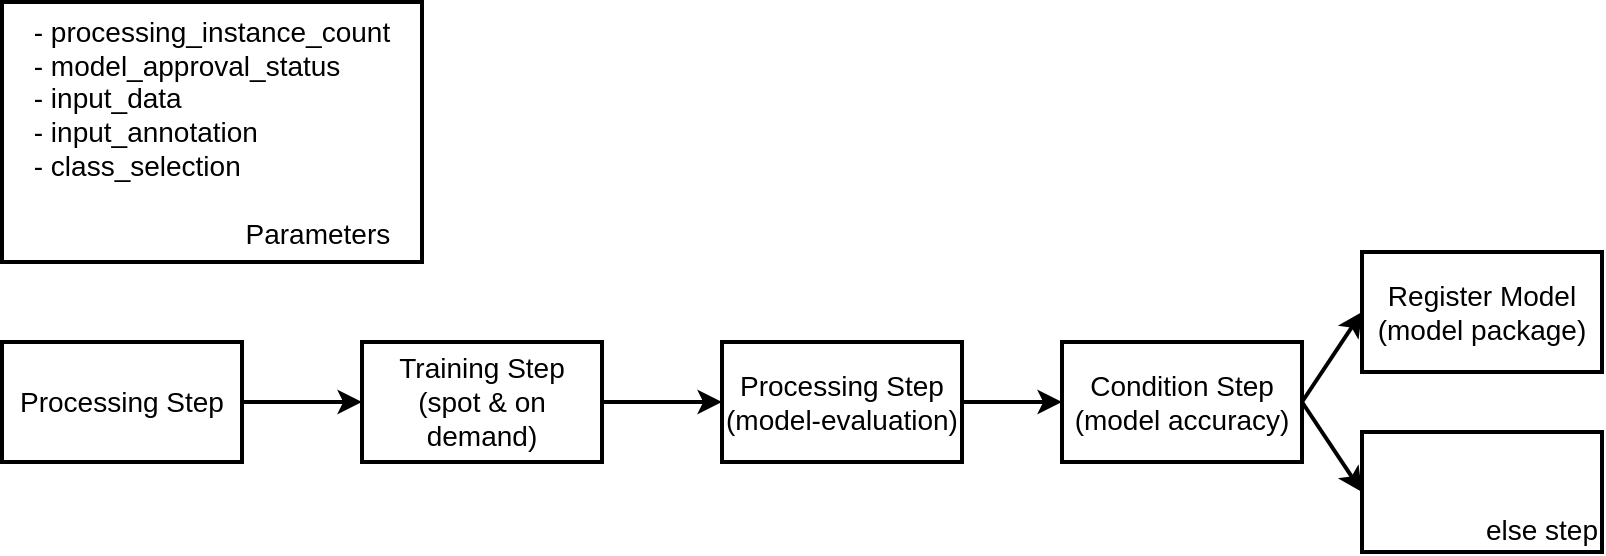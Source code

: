 <mxfile version="20.3.0" type="device" pages="6"><diagram id="UJLxrMtu7ykFCUNcqSmo" name="Page-1"><mxGraphModel dx="1047" dy="617" grid="1" gridSize="10" guides="1" tooltips="1" connect="1" arrows="1" fold="1" page="1" pageScale="1" pageWidth="850" pageHeight="1100" math="0" shadow="0"><root><mxCell id="0"/><mxCell id="1" parent="0"/><mxCell id="k5Lshw7PF0lTBu4SuTnJ-9" style="edgeStyle=orthogonalEdgeStyle;rounded=0;orthogonalLoop=1;jettySize=auto;html=1;fontSize=14;strokeWidth=2;" edge="1" parent="1" source="k5Lshw7PF0lTBu4SuTnJ-1" target="k5Lshw7PF0lTBu4SuTnJ-2"><mxGeometry relative="1" as="geometry"/></mxCell><mxCell id="k5Lshw7PF0lTBu4SuTnJ-1" value="Processing Step" style="rounded=0;whiteSpace=wrap;html=1;fontSize=14;strokeWidth=2;" vertex="1" parent="1"><mxGeometry x="20" y="290" width="120" height="60" as="geometry"/></mxCell><mxCell id="k5Lshw7PF0lTBu4SuTnJ-10" style="edgeStyle=orthogonalEdgeStyle;rounded=0;orthogonalLoop=1;jettySize=auto;html=1;entryX=0;entryY=0.5;entryDx=0;entryDy=0;fontSize=14;strokeWidth=2;" edge="1" parent="1" source="k5Lshw7PF0lTBu4SuTnJ-2" target="k5Lshw7PF0lTBu4SuTnJ-4"><mxGeometry relative="1" as="geometry"/></mxCell><mxCell id="k5Lshw7PF0lTBu4SuTnJ-2" value="Training Step&lt;br&gt;(spot &amp;amp; on demand)" style="rounded=0;whiteSpace=wrap;html=1;fontSize=14;strokeWidth=2;" vertex="1" parent="1"><mxGeometry x="200" y="290" width="120" height="60" as="geometry"/></mxCell><mxCell id="k5Lshw7PF0lTBu4SuTnJ-11" style="edgeStyle=orthogonalEdgeStyle;rounded=0;orthogonalLoop=1;jettySize=auto;html=1;entryX=0;entryY=0.5;entryDx=0;entryDy=0;fontSize=14;strokeWidth=2;" edge="1" parent="1" source="k5Lshw7PF0lTBu4SuTnJ-4" target="k5Lshw7PF0lTBu4SuTnJ-6"><mxGeometry relative="1" as="geometry"/></mxCell><mxCell id="k5Lshw7PF0lTBu4SuTnJ-4" value="Processing Step&lt;br&gt;(model-evaluation)" style="rounded=0;whiteSpace=wrap;html=1;fontSize=14;strokeWidth=2;" vertex="1" parent="1"><mxGeometry x="380" y="290" width="120" height="60" as="geometry"/></mxCell><mxCell id="k5Lshw7PF0lTBu4SuTnJ-12" style="rounded=0;orthogonalLoop=1;jettySize=auto;html=1;fontSize=14;exitX=1;exitY=0.5;exitDx=0;exitDy=0;strokeWidth=2;entryX=0;entryY=0.5;entryDx=0;entryDy=0;" edge="1" parent="1" source="k5Lshw7PF0lTBu4SuTnJ-6" target="k5Lshw7PF0lTBu4SuTnJ-7"><mxGeometry relative="1" as="geometry"/></mxCell><mxCell id="k5Lshw7PF0lTBu4SuTnJ-13" style="edgeStyle=none;rounded=0;orthogonalLoop=1;jettySize=auto;html=1;entryX=0;entryY=0.5;entryDx=0;entryDy=0;fontSize=14;exitX=1;exitY=0.5;exitDx=0;exitDy=0;strokeWidth=2;" edge="1" parent="1" source="k5Lshw7PF0lTBu4SuTnJ-6" target="k5Lshw7PF0lTBu4SuTnJ-8"><mxGeometry relative="1" as="geometry"/></mxCell><mxCell id="k5Lshw7PF0lTBu4SuTnJ-6" value="Condition Step&lt;br&gt;(model accuracy)" style="rounded=0;whiteSpace=wrap;html=1;fontSize=14;strokeWidth=2;" vertex="1" parent="1"><mxGeometry x="550" y="290" width="120" height="60" as="geometry"/></mxCell><mxCell id="k5Lshw7PF0lTBu4SuTnJ-7" value="Register Model&lt;br&gt;(model package)" style="rounded=0;whiteSpace=wrap;html=1;fontSize=14;strokeWidth=2;" vertex="1" parent="1"><mxGeometry x="700" y="245" width="120" height="60" as="geometry"/></mxCell><mxCell id="k5Lshw7PF0lTBu4SuTnJ-8" value="else step" style="rounded=0;whiteSpace=wrap;html=1;fontSize=14;align=right;verticalAlign=bottom;strokeWidth=2;" vertex="1" parent="1"><mxGeometry x="700" y="335" width="120" height="60" as="geometry"/></mxCell><mxCell id="k5Lshw7PF0lTBu4SuTnJ-14" value="&lt;div style=&quot;text-align: left;&quot;&gt;- processing_instance_count&lt;/div&gt;&lt;div style=&quot;text-align: left;&quot;&gt;- model_approval_status&lt;/div&gt;&lt;div style=&quot;text-align: left;&quot;&gt;-&amp;nbsp;input_data&lt;/div&gt;&lt;div style=&quot;text-align: left;&quot;&gt;-&amp;nbsp;input_annotation&lt;/div&gt;&lt;div style=&quot;text-align: left;&quot;&gt;-&amp;nbsp;class_selection&lt;/div&gt;&lt;br&gt;&lt;div style=&quot;text-align: right;&quot;&gt;&lt;span style=&quot;background-color: initial;&quot;&gt;Parameters&lt;/span&gt;&lt;/div&gt;" style="rounded=0;whiteSpace=wrap;html=1;fontSize=14;strokeWidth=2;" vertex="1" parent="1"><mxGeometry x="20" y="120" width="210" height="130" as="geometry"/></mxCell></root></mxGraphModel></diagram><diagram id="9c7keMbHuEa0IVLhk24d" name="Page-2"><mxGraphModel dx="1047" dy="617" grid="1" gridSize="10" guides="1" tooltips="1" connect="1" arrows="1" fold="1" page="1" pageScale="1" pageWidth="850" pageHeight="1100" math="0" shadow="0"><root><mxCell id="0"/><mxCell id="1" parent="0"/><mxCell id="CCt3kQmQrQZzpl0b3kIm-1" style="edgeStyle=orthogonalEdgeStyle;rounded=0;orthogonalLoop=1;jettySize=auto;html=1;fontSize=14;strokeWidth=2;" edge="1" parent="1" source="CCt3kQmQrQZzpl0b3kIm-2" target="CCt3kQmQrQZzpl0b3kIm-4"><mxGeometry relative="1" as="geometry"/></mxCell><mxCell id="CCt3kQmQrQZzpl0b3kIm-2" value="Processing Step" style="rounded=0;whiteSpace=wrap;html=1;fontSize=14;strokeWidth=2;labelBackgroundColor=none;fillColor=#FF8000;" vertex="1" parent="1"><mxGeometry x="20" y="290" width="120" height="60" as="geometry"/></mxCell><mxCell id="CCt3kQmQrQZzpl0b3kIm-3" style="edgeStyle=orthogonalEdgeStyle;rounded=0;orthogonalLoop=1;jettySize=auto;html=1;entryX=0;entryY=0.5;entryDx=0;entryDy=0;fontSize=14;strokeWidth=2;" edge="1" parent="1" source="CCt3kQmQrQZzpl0b3kIm-4" target="CCt3kQmQrQZzpl0b3kIm-6"><mxGeometry relative="1" as="geometry"/></mxCell><mxCell id="CCt3kQmQrQZzpl0b3kIm-4" value="Training Step&lt;br&gt;(spot &amp;amp; on demand)" style="rounded=0;whiteSpace=wrap;html=1;fontSize=14;strokeWidth=2;" vertex="1" parent="1"><mxGeometry x="200" y="290" width="120" height="60" as="geometry"/></mxCell><mxCell id="CCt3kQmQrQZzpl0b3kIm-5" style="edgeStyle=orthogonalEdgeStyle;rounded=0;orthogonalLoop=1;jettySize=auto;html=1;entryX=0;entryY=0.5;entryDx=0;entryDy=0;fontSize=14;strokeWidth=2;" edge="1" parent="1" source="CCt3kQmQrQZzpl0b3kIm-6" target="CCt3kQmQrQZzpl0b3kIm-9"><mxGeometry relative="1" as="geometry"/></mxCell><mxCell id="CCt3kQmQrQZzpl0b3kIm-6" value="Processing Step&lt;br&gt;(model-evaluation)" style="rounded=0;whiteSpace=wrap;html=1;fontSize=14;strokeWidth=2;" vertex="1" parent="1"><mxGeometry x="380" y="290" width="120" height="60" as="geometry"/></mxCell><mxCell id="CCt3kQmQrQZzpl0b3kIm-7" style="rounded=0;orthogonalLoop=1;jettySize=auto;html=1;fontSize=14;exitX=1;exitY=0.5;exitDx=0;exitDy=0;strokeWidth=2;entryX=0;entryY=0.5;entryDx=0;entryDy=0;" edge="1" parent="1" source="CCt3kQmQrQZzpl0b3kIm-9" target="CCt3kQmQrQZzpl0b3kIm-10"><mxGeometry relative="1" as="geometry"/></mxCell><mxCell id="CCt3kQmQrQZzpl0b3kIm-8" style="edgeStyle=none;rounded=0;orthogonalLoop=1;jettySize=auto;html=1;entryX=0;entryY=0.5;entryDx=0;entryDy=0;fontSize=14;exitX=1;exitY=0.5;exitDx=0;exitDy=0;strokeWidth=2;" edge="1" parent="1" source="CCt3kQmQrQZzpl0b3kIm-9" target="CCt3kQmQrQZzpl0b3kIm-11"><mxGeometry relative="1" as="geometry"/></mxCell><mxCell id="CCt3kQmQrQZzpl0b3kIm-9" value="Condition Step&lt;br&gt;(model accuracy)" style="rounded=0;whiteSpace=wrap;html=1;fontSize=14;strokeWidth=2;" vertex="1" parent="1"><mxGeometry x="550" y="290" width="120" height="60" as="geometry"/></mxCell><mxCell id="CCt3kQmQrQZzpl0b3kIm-10" value="Register Model&lt;br&gt;(model package)" style="rounded=0;whiteSpace=wrap;html=1;fontSize=14;strokeWidth=2;" vertex="1" parent="1"><mxGeometry x="700" y="245" width="120" height="60" as="geometry"/></mxCell><mxCell id="CCt3kQmQrQZzpl0b3kIm-11" value="else step" style="rounded=0;whiteSpace=wrap;html=1;fontSize=14;align=right;verticalAlign=bottom;strokeWidth=2;" vertex="1" parent="1"><mxGeometry x="700" y="335" width="120" height="60" as="geometry"/></mxCell><mxCell id="CCt3kQmQrQZzpl0b3kIm-12" value="&lt;div style=&quot;text-align: left;&quot;&gt;- processing_instance_count&lt;/div&gt;&lt;div style=&quot;text-align: left;&quot;&gt;- model_approval_status&lt;/div&gt;&lt;div style=&quot;text-align: left;&quot;&gt;-&amp;nbsp;input_data&lt;/div&gt;&lt;div style=&quot;text-align: left;&quot;&gt;-&amp;nbsp;input_annotation&lt;/div&gt;&lt;div style=&quot;text-align: left;&quot;&gt;-&amp;nbsp;class_selection&lt;/div&gt;&lt;br&gt;&lt;div style=&quot;text-align: right;&quot;&gt;&lt;span style=&quot;background-color: initial;&quot;&gt;Parameters&lt;/span&gt;&lt;/div&gt;" style="rounded=0;whiteSpace=wrap;html=1;fontSize=14;strokeWidth=2;" vertex="1" parent="1"><mxGeometry x="20" y="120" width="210" height="130" as="geometry"/></mxCell></root></mxGraphModel></diagram><diagram id="DFnbn6W4wMRGipVbkNBg" name="Page-3"><mxGraphModel dx="1047" dy="617" grid="1" gridSize="10" guides="1" tooltips="1" connect="1" arrows="1" fold="1" page="1" pageScale="1" pageWidth="850" pageHeight="1100" math="0" shadow="0"><root><mxCell id="0"/><mxCell id="1" parent="0"/><mxCell id="EV3j5AsnoMTto_f9ZOjy-1" style="edgeStyle=orthogonalEdgeStyle;rounded=0;orthogonalLoop=1;jettySize=auto;html=1;fontSize=14;strokeWidth=2;" edge="1" parent="1" source="EV3j5AsnoMTto_f9ZOjy-2" target="EV3j5AsnoMTto_f9ZOjy-4"><mxGeometry relative="1" as="geometry"/></mxCell><mxCell id="EV3j5AsnoMTto_f9ZOjy-2" value="Processing Step" style="rounded=0;whiteSpace=wrap;html=1;fontSize=14;strokeWidth=2;" vertex="1" parent="1"><mxGeometry x="20" y="290" width="120" height="60" as="geometry"/></mxCell><mxCell id="EV3j5AsnoMTto_f9ZOjy-3" style="edgeStyle=orthogonalEdgeStyle;rounded=0;orthogonalLoop=1;jettySize=auto;html=1;entryX=0;entryY=0.5;entryDx=0;entryDy=0;fontSize=14;strokeWidth=2;" edge="1" parent="1" source="EV3j5AsnoMTto_f9ZOjy-4" target="EV3j5AsnoMTto_f9ZOjy-6"><mxGeometry relative="1" as="geometry"/></mxCell><mxCell id="EV3j5AsnoMTto_f9ZOjy-4" value="Training Step&lt;br&gt;(spot &amp;amp; on demand)" style="rounded=0;whiteSpace=wrap;html=1;fontSize=14;strokeWidth=2;fillColor=#FF8000;" vertex="1" parent="1"><mxGeometry x="200" y="290" width="120" height="60" as="geometry"/></mxCell><mxCell id="EV3j5AsnoMTto_f9ZOjy-5" style="edgeStyle=orthogonalEdgeStyle;rounded=0;orthogonalLoop=1;jettySize=auto;html=1;entryX=0;entryY=0.5;entryDx=0;entryDy=0;fontSize=14;strokeWidth=2;" edge="1" parent="1" source="EV3j5AsnoMTto_f9ZOjy-6" target="EV3j5AsnoMTto_f9ZOjy-9"><mxGeometry relative="1" as="geometry"/></mxCell><mxCell id="EV3j5AsnoMTto_f9ZOjy-6" value="Processing Step&lt;br&gt;(model-evaluation)" style="rounded=0;whiteSpace=wrap;html=1;fontSize=14;strokeWidth=2;" vertex="1" parent="1"><mxGeometry x="380" y="290" width="120" height="60" as="geometry"/></mxCell><mxCell id="EV3j5AsnoMTto_f9ZOjy-7" style="rounded=0;orthogonalLoop=1;jettySize=auto;html=1;fontSize=14;exitX=1;exitY=0.5;exitDx=0;exitDy=0;strokeWidth=2;entryX=0;entryY=0.5;entryDx=0;entryDy=0;" edge="1" parent="1" source="EV3j5AsnoMTto_f9ZOjy-9" target="EV3j5AsnoMTto_f9ZOjy-10"><mxGeometry relative="1" as="geometry"/></mxCell><mxCell id="EV3j5AsnoMTto_f9ZOjy-8" style="edgeStyle=none;rounded=0;orthogonalLoop=1;jettySize=auto;html=1;entryX=0;entryY=0.5;entryDx=0;entryDy=0;fontSize=14;exitX=1;exitY=0.5;exitDx=0;exitDy=0;strokeWidth=2;" edge="1" parent="1" source="EV3j5AsnoMTto_f9ZOjy-9" target="EV3j5AsnoMTto_f9ZOjy-11"><mxGeometry relative="1" as="geometry"/></mxCell><mxCell id="EV3j5AsnoMTto_f9ZOjy-9" value="Condition Step&lt;br&gt;(model accuracy)" style="rounded=0;whiteSpace=wrap;html=1;fontSize=14;strokeWidth=2;" vertex="1" parent="1"><mxGeometry x="550" y="290" width="120" height="60" as="geometry"/></mxCell><mxCell id="EV3j5AsnoMTto_f9ZOjy-10" value="Register Model&lt;br&gt;(model package)" style="rounded=0;whiteSpace=wrap;html=1;fontSize=14;strokeWidth=2;" vertex="1" parent="1"><mxGeometry x="700" y="245" width="120" height="60" as="geometry"/></mxCell><mxCell id="EV3j5AsnoMTto_f9ZOjy-11" value="else step" style="rounded=0;whiteSpace=wrap;html=1;fontSize=14;align=right;verticalAlign=bottom;strokeWidth=2;" vertex="1" parent="1"><mxGeometry x="700" y="335" width="120" height="60" as="geometry"/></mxCell><mxCell id="EV3j5AsnoMTto_f9ZOjy-12" value="&lt;div style=&quot;text-align: left;&quot;&gt;- processing_instance_count&lt;/div&gt;&lt;div style=&quot;text-align: left;&quot;&gt;- model_approval_status&lt;/div&gt;&lt;div style=&quot;text-align: left;&quot;&gt;-&amp;nbsp;input_data&lt;/div&gt;&lt;div style=&quot;text-align: left;&quot;&gt;-&amp;nbsp;input_annotation&lt;/div&gt;&lt;div style=&quot;text-align: left;&quot;&gt;-&amp;nbsp;class_selection&lt;/div&gt;&lt;br&gt;&lt;div style=&quot;text-align: right;&quot;&gt;&lt;span style=&quot;background-color: initial;&quot;&gt;Parameters&lt;/span&gt;&lt;/div&gt;" style="rounded=0;whiteSpace=wrap;html=1;fontSize=14;strokeWidth=2;" vertex="1" parent="1"><mxGeometry x="20" y="120" width="210" height="130" as="geometry"/></mxCell></root></mxGraphModel></diagram><diagram id="JmPFjP4BCDwp1mpMwi8Z" name="Page-4"><mxGraphModel dx="1047" dy="617" grid="1" gridSize="10" guides="1" tooltips="1" connect="1" arrows="1" fold="1" page="1" pageScale="1" pageWidth="850" pageHeight="1100" math="0" shadow="0"><root><mxCell id="0"/><mxCell id="1" parent="0"/><mxCell id="9hVCABcfHdujQGqi24xX-1" style="edgeStyle=orthogonalEdgeStyle;rounded=0;orthogonalLoop=1;jettySize=auto;html=1;fontSize=14;strokeWidth=2;" edge="1" parent="1" source="9hVCABcfHdujQGqi24xX-2" target="9hVCABcfHdujQGqi24xX-4"><mxGeometry relative="1" as="geometry"/></mxCell><mxCell id="9hVCABcfHdujQGqi24xX-2" value="Processing Step" style="rounded=0;whiteSpace=wrap;html=1;fontSize=14;strokeWidth=2;" vertex="1" parent="1"><mxGeometry x="20" y="290" width="120" height="60" as="geometry"/></mxCell><mxCell id="9hVCABcfHdujQGqi24xX-3" style="edgeStyle=orthogonalEdgeStyle;rounded=0;orthogonalLoop=1;jettySize=auto;html=1;entryX=0;entryY=0.5;entryDx=0;entryDy=0;fontSize=14;strokeWidth=2;" edge="1" parent="1" source="9hVCABcfHdujQGqi24xX-4" target="9hVCABcfHdujQGqi24xX-6"><mxGeometry relative="1" as="geometry"/></mxCell><mxCell id="9hVCABcfHdujQGqi24xX-4" value="Training Step&lt;br&gt;(spot &amp;amp; on demand)" style="rounded=0;whiteSpace=wrap;html=1;fontSize=14;strokeWidth=2;" vertex="1" parent="1"><mxGeometry x="200" y="290" width="120" height="60" as="geometry"/></mxCell><mxCell id="9hVCABcfHdujQGqi24xX-5" style="edgeStyle=orthogonalEdgeStyle;rounded=0;orthogonalLoop=1;jettySize=auto;html=1;entryX=0;entryY=0.5;entryDx=0;entryDy=0;fontSize=14;strokeWidth=2;" edge="1" parent="1" source="9hVCABcfHdujQGqi24xX-6" target="9hVCABcfHdujQGqi24xX-9"><mxGeometry relative="1" as="geometry"/></mxCell><mxCell id="9hVCABcfHdujQGqi24xX-6" value="Processing Step&lt;br&gt;(model-evaluation)" style="rounded=0;whiteSpace=wrap;html=1;fontSize=14;strokeWidth=2;fillColor=#FF8000;" vertex="1" parent="1"><mxGeometry x="380" y="290" width="120" height="60" as="geometry"/></mxCell><mxCell id="9hVCABcfHdujQGqi24xX-7" style="rounded=0;orthogonalLoop=1;jettySize=auto;html=1;fontSize=14;exitX=1;exitY=0.5;exitDx=0;exitDy=0;strokeWidth=2;entryX=0;entryY=0.5;entryDx=0;entryDy=0;" edge="1" parent="1" source="9hVCABcfHdujQGqi24xX-9" target="9hVCABcfHdujQGqi24xX-10"><mxGeometry relative="1" as="geometry"/></mxCell><mxCell id="9hVCABcfHdujQGqi24xX-8" style="edgeStyle=none;rounded=0;orthogonalLoop=1;jettySize=auto;html=1;entryX=0;entryY=0.5;entryDx=0;entryDy=0;fontSize=14;exitX=1;exitY=0.5;exitDx=0;exitDy=0;strokeWidth=2;" edge="1" parent="1" source="9hVCABcfHdujQGqi24xX-9" target="9hVCABcfHdujQGqi24xX-11"><mxGeometry relative="1" as="geometry"/></mxCell><mxCell id="9hVCABcfHdujQGqi24xX-9" value="Condition Step&lt;br&gt;(model accuracy)" style="rounded=0;whiteSpace=wrap;html=1;fontSize=14;strokeWidth=2;" vertex="1" parent="1"><mxGeometry x="550" y="290" width="120" height="60" as="geometry"/></mxCell><mxCell id="9hVCABcfHdujQGqi24xX-10" value="Register Model&lt;br&gt;(model package)" style="rounded=0;whiteSpace=wrap;html=1;fontSize=14;strokeWidth=2;" vertex="1" parent="1"><mxGeometry x="700" y="245" width="120" height="60" as="geometry"/></mxCell><mxCell id="9hVCABcfHdujQGqi24xX-11" value="else step" style="rounded=0;whiteSpace=wrap;html=1;fontSize=14;align=right;verticalAlign=bottom;strokeWidth=2;" vertex="1" parent="1"><mxGeometry x="700" y="335" width="120" height="60" as="geometry"/></mxCell><mxCell id="9hVCABcfHdujQGqi24xX-12" value="&lt;div style=&quot;text-align: left;&quot;&gt;- processing_instance_count&lt;/div&gt;&lt;div style=&quot;text-align: left;&quot;&gt;- model_approval_status&lt;/div&gt;&lt;div style=&quot;text-align: left;&quot;&gt;-&amp;nbsp;input_data&lt;/div&gt;&lt;div style=&quot;text-align: left;&quot;&gt;-&amp;nbsp;input_annotation&lt;/div&gt;&lt;div style=&quot;text-align: left;&quot;&gt;-&amp;nbsp;class_selection&lt;/div&gt;&lt;br&gt;&lt;div style=&quot;text-align: right;&quot;&gt;&lt;span style=&quot;background-color: initial;&quot;&gt;Parameters&lt;/span&gt;&lt;/div&gt;" style="rounded=0;whiteSpace=wrap;html=1;fontSize=14;strokeWidth=2;" vertex="1" parent="1"><mxGeometry x="20" y="120" width="210" height="130" as="geometry"/></mxCell></root></mxGraphModel></diagram><diagram id="Kqdk1naHT0bgcFloJknH" name="Page-5"><mxGraphModel dx="1047" dy="617" grid="1" gridSize="10" guides="1" tooltips="1" connect="1" arrows="1" fold="1" page="1" pageScale="1" pageWidth="850" pageHeight="1100" math="0" shadow="0"><root><mxCell id="0"/><mxCell id="1" parent="0"/><mxCell id="dV2JjBUH-muvNEgWm7Jf-1" style="edgeStyle=orthogonalEdgeStyle;rounded=0;orthogonalLoop=1;jettySize=auto;html=1;fontSize=14;strokeWidth=2;" edge="1" parent="1" source="dV2JjBUH-muvNEgWm7Jf-2" target="dV2JjBUH-muvNEgWm7Jf-4"><mxGeometry relative="1" as="geometry"/></mxCell><mxCell id="dV2JjBUH-muvNEgWm7Jf-2" value="Processing Step" style="rounded=0;whiteSpace=wrap;html=1;fontSize=14;strokeWidth=2;" vertex="1" parent="1"><mxGeometry x="20" y="290" width="120" height="60" as="geometry"/></mxCell><mxCell id="dV2JjBUH-muvNEgWm7Jf-3" style="edgeStyle=orthogonalEdgeStyle;rounded=0;orthogonalLoop=1;jettySize=auto;html=1;entryX=0;entryY=0.5;entryDx=0;entryDy=0;fontSize=14;strokeWidth=2;" edge="1" parent="1" source="dV2JjBUH-muvNEgWm7Jf-4" target="dV2JjBUH-muvNEgWm7Jf-6"><mxGeometry relative="1" as="geometry"/></mxCell><mxCell id="dV2JjBUH-muvNEgWm7Jf-4" value="Training Step&lt;br&gt;(spot &amp;amp; on demand)" style="rounded=0;whiteSpace=wrap;html=1;fontSize=14;strokeWidth=2;" vertex="1" parent="1"><mxGeometry x="200" y="290" width="120" height="60" as="geometry"/></mxCell><mxCell id="dV2JjBUH-muvNEgWm7Jf-5" style="edgeStyle=orthogonalEdgeStyle;rounded=0;orthogonalLoop=1;jettySize=auto;html=1;entryX=0;entryY=0.5;entryDx=0;entryDy=0;fontSize=14;strokeWidth=2;" edge="1" parent="1" source="dV2JjBUH-muvNEgWm7Jf-6" target="dV2JjBUH-muvNEgWm7Jf-9"><mxGeometry relative="1" as="geometry"/></mxCell><mxCell id="dV2JjBUH-muvNEgWm7Jf-6" value="Processing Step&lt;br&gt;(model-evaluation)" style="rounded=0;whiteSpace=wrap;html=1;fontSize=14;strokeWidth=2;" vertex="1" parent="1"><mxGeometry x="380" y="290" width="120" height="60" as="geometry"/></mxCell><mxCell id="dV2JjBUH-muvNEgWm7Jf-7" style="rounded=0;orthogonalLoop=1;jettySize=auto;html=1;fontSize=14;exitX=1;exitY=0.5;exitDx=0;exitDy=0;strokeWidth=2;entryX=0;entryY=0.5;entryDx=0;entryDy=0;" edge="1" parent="1" source="dV2JjBUH-muvNEgWm7Jf-9" target="dV2JjBUH-muvNEgWm7Jf-10"><mxGeometry relative="1" as="geometry"/></mxCell><mxCell id="dV2JjBUH-muvNEgWm7Jf-8" style="edgeStyle=none;rounded=0;orthogonalLoop=1;jettySize=auto;html=1;entryX=0;entryY=0.5;entryDx=0;entryDy=0;fontSize=14;exitX=1;exitY=0.5;exitDx=0;exitDy=0;strokeWidth=2;" edge="1" parent="1" source="dV2JjBUH-muvNEgWm7Jf-9" target="dV2JjBUH-muvNEgWm7Jf-11"><mxGeometry relative="1" as="geometry"/></mxCell><mxCell id="dV2JjBUH-muvNEgWm7Jf-9" value="Condition Step&lt;br&gt;(model accuracy)" style="rounded=0;whiteSpace=wrap;html=1;fontSize=14;strokeWidth=2;fillColor=#FF8000;" vertex="1" parent="1"><mxGeometry x="550" y="290" width="120" height="60" as="geometry"/></mxCell><mxCell id="dV2JjBUH-muvNEgWm7Jf-10" value="Register Model&lt;br&gt;(model package)" style="rounded=0;whiteSpace=wrap;html=1;fontSize=14;strokeWidth=2;" vertex="1" parent="1"><mxGeometry x="700" y="245" width="120" height="60" as="geometry"/></mxCell><mxCell id="dV2JjBUH-muvNEgWm7Jf-11" value="else step" style="rounded=0;whiteSpace=wrap;html=1;fontSize=14;align=right;verticalAlign=bottom;strokeWidth=2;" vertex="1" parent="1"><mxGeometry x="700" y="335" width="120" height="60" as="geometry"/></mxCell><mxCell id="dV2JjBUH-muvNEgWm7Jf-12" value="&lt;div style=&quot;text-align: left;&quot;&gt;- processing_instance_count&lt;/div&gt;&lt;div style=&quot;text-align: left;&quot;&gt;- model_approval_status&lt;/div&gt;&lt;div style=&quot;text-align: left;&quot;&gt;-&amp;nbsp;input_data&lt;/div&gt;&lt;div style=&quot;text-align: left;&quot;&gt;-&amp;nbsp;input_annotation&lt;/div&gt;&lt;div style=&quot;text-align: left;&quot;&gt;-&amp;nbsp;class_selection&lt;/div&gt;&lt;br&gt;&lt;div style=&quot;text-align: right;&quot;&gt;&lt;span style=&quot;background-color: initial;&quot;&gt;Parameters&lt;/span&gt;&lt;/div&gt;" style="rounded=0;whiteSpace=wrap;html=1;fontSize=14;strokeWidth=2;" vertex="1" parent="1"><mxGeometry x="20" y="120" width="210" height="130" as="geometry"/></mxCell></root></mxGraphModel></diagram><diagram id="29UVB5fqD2uIaNw1SeIz" name="Page-6"><mxGraphModel dx="1047" dy="617" grid="1" gridSize="10" guides="1" tooltips="1" connect="1" arrows="1" fold="1" page="1" pageScale="1" pageWidth="850" pageHeight="1100" math="0" shadow="0"><root><mxCell id="0"/><mxCell id="1" parent="0"/><mxCell id="COJCKTV_Ee_hZreh8BMn-1" style="edgeStyle=orthogonalEdgeStyle;rounded=0;orthogonalLoop=1;jettySize=auto;html=1;fontSize=14;strokeWidth=2;" edge="1" parent="1" source="COJCKTV_Ee_hZreh8BMn-2" target="COJCKTV_Ee_hZreh8BMn-4"><mxGeometry relative="1" as="geometry"/></mxCell><mxCell id="COJCKTV_Ee_hZreh8BMn-2" value="Processing Step" style="rounded=0;whiteSpace=wrap;html=1;fontSize=14;strokeWidth=2;" vertex="1" parent="1"><mxGeometry x="20" y="290" width="120" height="60" as="geometry"/></mxCell><mxCell id="COJCKTV_Ee_hZreh8BMn-3" style="edgeStyle=orthogonalEdgeStyle;rounded=0;orthogonalLoop=1;jettySize=auto;html=1;entryX=0;entryY=0.5;entryDx=0;entryDy=0;fontSize=14;strokeWidth=2;" edge="1" parent="1" source="COJCKTV_Ee_hZreh8BMn-4" target="COJCKTV_Ee_hZreh8BMn-6"><mxGeometry relative="1" as="geometry"/></mxCell><mxCell id="COJCKTV_Ee_hZreh8BMn-4" value="Training Step&lt;br&gt;(spot &amp;amp; on demand)" style="rounded=0;whiteSpace=wrap;html=1;fontSize=14;strokeWidth=2;" vertex="1" parent="1"><mxGeometry x="200" y="290" width="120" height="60" as="geometry"/></mxCell><mxCell id="COJCKTV_Ee_hZreh8BMn-5" style="edgeStyle=orthogonalEdgeStyle;rounded=0;orthogonalLoop=1;jettySize=auto;html=1;entryX=0;entryY=0.5;entryDx=0;entryDy=0;fontSize=14;strokeWidth=2;" edge="1" parent="1" source="COJCKTV_Ee_hZreh8BMn-6" target="COJCKTV_Ee_hZreh8BMn-9"><mxGeometry relative="1" as="geometry"/></mxCell><mxCell id="COJCKTV_Ee_hZreh8BMn-6" value="Processing Step&lt;br&gt;(model-evaluation)" style="rounded=0;whiteSpace=wrap;html=1;fontSize=14;strokeWidth=2;" vertex="1" parent="1"><mxGeometry x="380" y="290" width="120" height="60" as="geometry"/></mxCell><mxCell id="COJCKTV_Ee_hZreh8BMn-7" style="rounded=0;orthogonalLoop=1;jettySize=auto;html=1;fontSize=14;exitX=1;exitY=0.5;exitDx=0;exitDy=0;strokeWidth=2;entryX=0;entryY=0.5;entryDx=0;entryDy=0;" edge="1" parent="1" source="COJCKTV_Ee_hZreh8BMn-9" target="COJCKTV_Ee_hZreh8BMn-10"><mxGeometry relative="1" as="geometry"/></mxCell><mxCell id="COJCKTV_Ee_hZreh8BMn-8" style="edgeStyle=none;rounded=0;orthogonalLoop=1;jettySize=auto;html=1;entryX=0;entryY=0.5;entryDx=0;entryDy=0;fontSize=14;exitX=1;exitY=0.5;exitDx=0;exitDy=0;strokeWidth=2;" edge="1" parent="1" source="COJCKTV_Ee_hZreh8BMn-9" target="COJCKTV_Ee_hZreh8BMn-11"><mxGeometry relative="1" as="geometry"/></mxCell><mxCell id="COJCKTV_Ee_hZreh8BMn-9" value="Condition Step&lt;br&gt;(model accuracy)" style="rounded=0;whiteSpace=wrap;html=1;fontSize=14;strokeWidth=2;" vertex="1" parent="1"><mxGeometry x="550" y="290" width="120" height="60" as="geometry"/></mxCell><mxCell id="COJCKTV_Ee_hZreh8BMn-10" value="Register Model&lt;br&gt;(model package)" style="rounded=0;whiteSpace=wrap;html=1;fontSize=14;strokeWidth=2;fillColor=#FF8000;" vertex="1" parent="1"><mxGeometry x="700" y="245" width="120" height="60" as="geometry"/></mxCell><mxCell id="COJCKTV_Ee_hZreh8BMn-11" value="else step" style="rounded=0;whiteSpace=wrap;html=1;fontSize=14;align=right;verticalAlign=bottom;strokeWidth=2;" vertex="1" parent="1"><mxGeometry x="700" y="335" width="120" height="60" as="geometry"/></mxCell><mxCell id="COJCKTV_Ee_hZreh8BMn-12" value="&lt;div style=&quot;text-align: left;&quot;&gt;- processing_instance_count&lt;/div&gt;&lt;div style=&quot;text-align: left;&quot;&gt;- model_approval_status&lt;/div&gt;&lt;div style=&quot;text-align: left;&quot;&gt;-&amp;nbsp;input_data&lt;/div&gt;&lt;div style=&quot;text-align: left;&quot;&gt;-&amp;nbsp;input_annotation&lt;/div&gt;&lt;div style=&quot;text-align: left;&quot;&gt;-&amp;nbsp;class_selection&lt;/div&gt;&lt;br&gt;&lt;div style=&quot;text-align: right;&quot;&gt;&lt;span style=&quot;background-color: initial;&quot;&gt;Parameters&lt;/span&gt;&lt;/div&gt;" style="rounded=0;whiteSpace=wrap;html=1;fontSize=14;strokeWidth=2;" vertex="1" parent="1"><mxGeometry x="20" y="120" width="210" height="130" as="geometry"/></mxCell></root></mxGraphModel></diagram></mxfile>